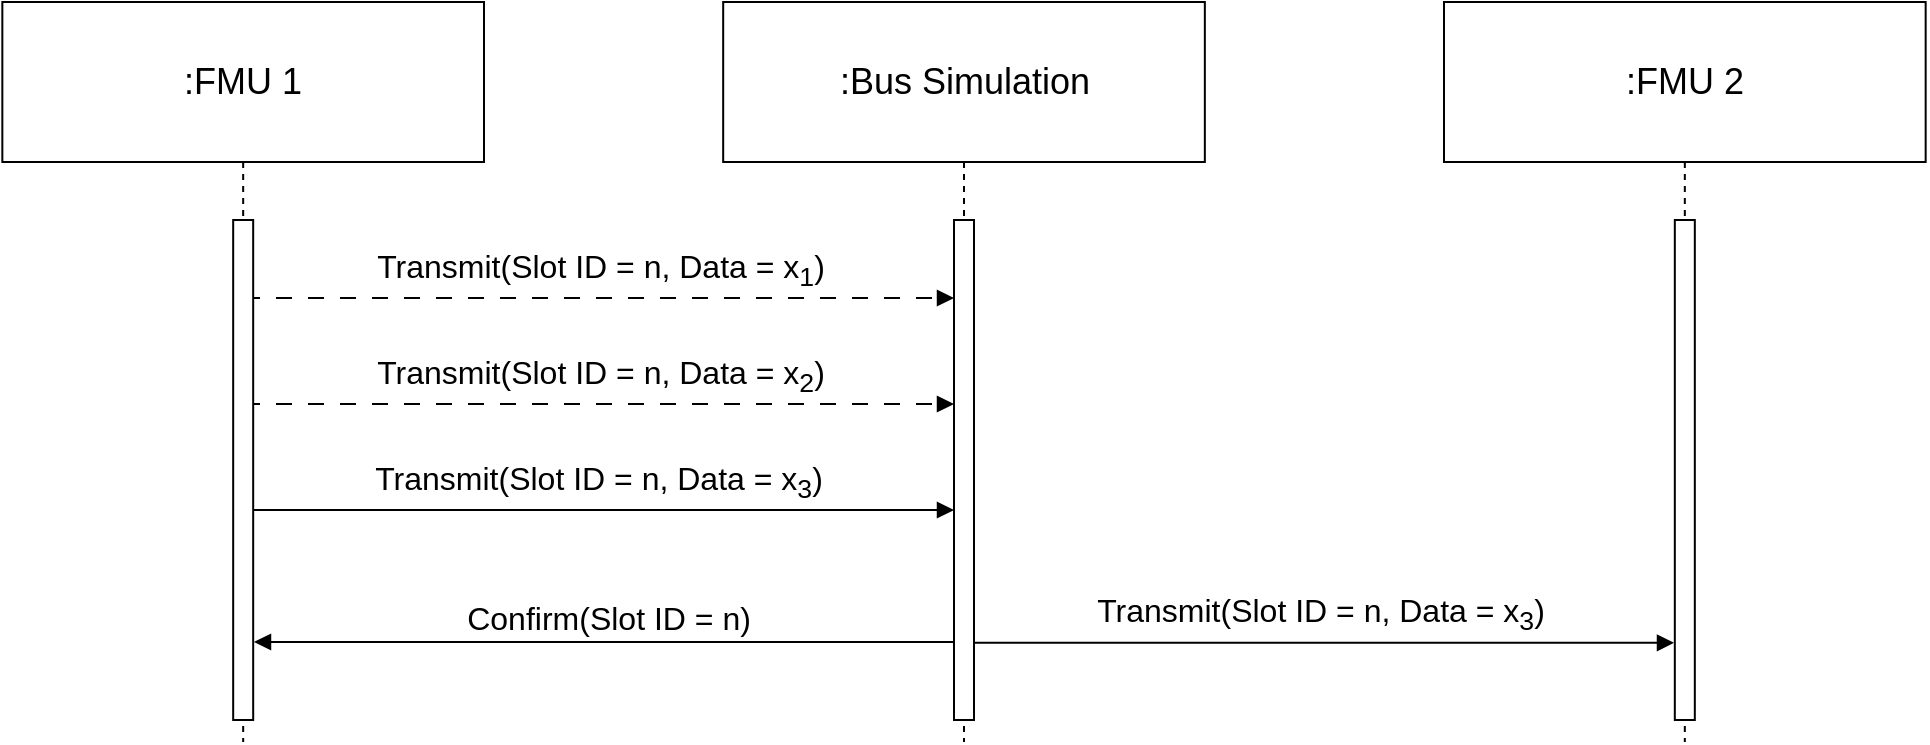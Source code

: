 <mxfile version="26.0.6">
  <diagram name="Page-1" id="dLMWYPuGLznFX2xjgWWH">
    <mxGraphModel dx="903" dy="506" grid="1" gridSize="10" guides="1" tooltips="1" connect="1" arrows="1" fold="1" page="1" pageScale="1" pageWidth="850" pageHeight="1100" math="0" shadow="0">
      <root>
        <mxCell id="0" />
        <mxCell id="1" parent="0" />
        <mxCell id="K_93MQcQCd8FGHe1F_AO-7" value="&lt;font&gt;&lt;span&gt;Transmit(Slot ID = n, Data = x&lt;/span&gt;&lt;sub&gt;&lt;font&gt;1&lt;/font&gt;&lt;/sub&gt;&lt;span&gt;)&lt;/span&gt;&lt;/font&gt;" style="html=1;verticalAlign=bottom;endArrow=block;curved=0;rounded=0;dashed=1;dashPattern=8 8;fontSize=16;" parent="1" edge="1">
          <mxGeometry x="0.003" width="80" relative="1" as="geometry">
            <mxPoint x="439.998" y="1188" as="sourcePoint" />
            <mxPoint x="795" y="1188" as="targetPoint" />
            <Array as="points" />
            <mxPoint as="offset" />
          </mxGeometry>
        </mxCell>
        <mxCell id="K_93MQcQCd8FGHe1F_AO-8" value="&lt;font&gt;Transmit&lt;/font&gt;&lt;span&gt;(&lt;/span&gt;&lt;span&gt;Slot ID = n, Data =&amp;nbsp;&lt;/span&gt;&lt;span&gt;x&lt;/span&gt;&lt;font&gt;&lt;sub&gt;3&lt;/sub&gt;&lt;/font&gt;&lt;span&gt;)&lt;/span&gt;" style="html=1;verticalAlign=bottom;endArrow=block;curved=0;rounded=0;fontSize=16;" parent="1" edge="1">
          <mxGeometry width="80" relative="1" as="geometry">
            <mxPoint x="800" y="1360.39" as="sourcePoint" />
            <mxPoint x="1155" y="1360.39" as="targetPoint" />
          </mxGeometry>
        </mxCell>
        <mxCell id="Dh0hu46nk9tGdzloWWqa-1" value="&lt;font&gt;&lt;span&gt;Transmit(&lt;/span&gt;&lt;span&gt;Slot ID = n, Data =&amp;nbsp;&lt;/span&gt;&lt;span&gt;x&lt;/span&gt;&lt;sub&gt;&lt;font&gt;2&lt;/font&gt;&lt;/sub&gt;&lt;span&gt;)&lt;/span&gt;&lt;/font&gt;" style="html=1;verticalAlign=bottom;endArrow=block;curved=0;rounded=0;dashed=1;dashPattern=8 8;fontSize=16;" parent="1" edge="1">
          <mxGeometry x="0.003" width="80" relative="1" as="geometry">
            <mxPoint x="439.998" y="1241" as="sourcePoint" />
            <mxPoint x="795" y="1241" as="targetPoint" />
            <Array as="points" />
            <mxPoint as="offset" />
          </mxGeometry>
        </mxCell>
        <mxCell id="Dh0hu46nk9tGdzloWWqa-2" value="&lt;font&gt;&lt;span&gt;Transmit(&lt;/span&gt;&lt;span&gt;Slot ID = n, Data =&amp;nbsp;&lt;/span&gt;&lt;span&gt;x&lt;/span&gt;&lt;sub&gt;&lt;font&gt;3&lt;/font&gt;&lt;/sub&gt;&lt;span&gt;)&lt;/span&gt;&lt;/font&gt;" style="html=1;verticalAlign=bottom;endArrow=block;curved=0;rounded=0;fontSize=16;" parent="1" edge="1">
          <mxGeometry width="80" relative="1" as="geometry">
            <mxPoint x="439.998" y="1294" as="sourcePoint" />
            <mxPoint x="795" y="1294" as="targetPoint" />
            <Array as="points" />
          </mxGeometry>
        </mxCell>
        <mxCell id="Cm1iHxA_2tRSi1vT_pY1-1" value="&lt;span&gt;Confirm&lt;/span&gt;&lt;span&gt;(&lt;/span&gt;&lt;span&gt;Slot ID = n&lt;/span&gt;&lt;span&gt;)&lt;/span&gt;" style="html=1;verticalAlign=bottom;endArrow=none;curved=0;rounded=0;startArrow=block;startFill=1;endFill=0;fontSize=16;" parent="1" edge="1">
          <mxGeometry width="80" relative="1" as="geometry">
            <mxPoint x="444.998" y="1360" as="sourcePoint" />
            <mxPoint x="800" y="1360" as="targetPoint" />
            <Array as="points" />
          </mxGeometry>
        </mxCell>
        <mxCell id="K_93MQcQCd8FGHe1F_AO-3" value="&lt;font&gt;:FMU 1&lt;/font&gt;" style="shape=umlLifeline;perimeter=lifelinePerimeter;whiteSpace=wrap;html=1;container=1;dropTarget=0;collapsible=0;recursiveResize=0;outlineConnect=0;portConstraint=eastwest;newEdgeStyle={&quot;curved&quot;:0,&quot;rounded&quot;:0};size=80;fontSize=18;" parent="1" vertex="1">
          <mxGeometry x="319.17" y="1040" width="240.83" height="370" as="geometry" />
        </mxCell>
        <mxCell id="ERZyD6xVmugDRDDFEQQZ-1" value="" style="html=1;points=[[0,0,0,0,5],[0,1,0,0,-5],[1,0,0,0,5],[1,1,0,0,-5]];perimeter=orthogonalPerimeter;outlineConnect=0;targetShapes=umlLifeline;portConstraint=eastwest;newEdgeStyle={&quot;curved&quot;:0,&quot;rounded&quot;:0};fillColor=default;" parent="K_93MQcQCd8FGHe1F_AO-3" vertex="1">
          <mxGeometry x="115.42" y="109" width="10" height="250" as="geometry" />
        </mxCell>
        <mxCell id="K_93MQcQCd8FGHe1F_AO-4" value="&lt;font&gt;:FMU 2&lt;/font&gt;" style="shape=umlLifeline;perimeter=lifelinePerimeter;whiteSpace=wrap;html=1;container=1;dropTarget=0;collapsible=0;recursiveResize=0;outlineConnect=0;portConstraint=eastwest;newEdgeStyle={&quot;curved&quot;:0,&quot;rounded&quot;:0};size=80;fontSize=18;" parent="1" vertex="1">
          <mxGeometry x="1040" y="1040" width="240.83" height="370" as="geometry" />
        </mxCell>
        <mxCell id="ERZyD6xVmugDRDDFEQQZ-2" value="" style="html=1;points=[[0,0,0,0,5],[0,1,0,0,-5],[1,0,0,0,5],[1,1,0,0,-5]];perimeter=orthogonalPerimeter;outlineConnect=0;targetShapes=umlLifeline;portConstraint=eastwest;newEdgeStyle={&quot;curved&quot;:0,&quot;rounded&quot;:0};fillColor=default;" parent="K_93MQcQCd8FGHe1F_AO-4" vertex="1">
          <mxGeometry x="115.41" y="109" width="10" height="250" as="geometry" />
        </mxCell>
        <mxCell id="K_93MQcQCd8FGHe1F_AO-5" value="&lt;font&gt;:Bus Simulation&lt;/font&gt;" style="shape=umlLifeline;perimeter=lifelinePerimeter;whiteSpace=wrap;html=1;container=1;dropTarget=0;collapsible=0;recursiveResize=0;outlineConnect=0;portConstraint=eastwest;newEdgeStyle={&quot;curved&quot;:0,&quot;rounded&quot;:0};size=80;fontSize=18;" parent="1" vertex="1">
          <mxGeometry x="679.59" y="1040" width="240.83" height="370" as="geometry" />
        </mxCell>
        <mxCell id="K_93MQcQCd8FGHe1F_AO-6" value="" style="html=1;points=[[0,0,0,0,5],[0,1,0,0,-5],[1,0,0,0,5],[1,1,0,0,-5]];perimeter=orthogonalPerimeter;outlineConnect=0;targetShapes=umlLifeline;portConstraint=eastwest;newEdgeStyle={&quot;curved&quot;:0,&quot;rounded&quot;:0};fillColor=default;" parent="K_93MQcQCd8FGHe1F_AO-5" vertex="1">
          <mxGeometry x="115.41" y="109" width="10" height="250" as="geometry" />
        </mxCell>
        <mxCell id="K_93MQcQCd8FGHe1F_AO-17" value="" style="ellipse;whiteSpace=wrap;html=1;align=center;aspect=fixed;fillColor=none;strokeColor=none;resizable=0;perimeter=centerPerimeter;rotatable=0;allowArrows=0;points=[];outlineConnect=1;" parent="1" vertex="1">
          <mxGeometry x="860" y="1242" width="10" height="10" as="geometry" />
        </mxCell>
      </root>
    </mxGraphModel>
  </diagram>
</mxfile>
